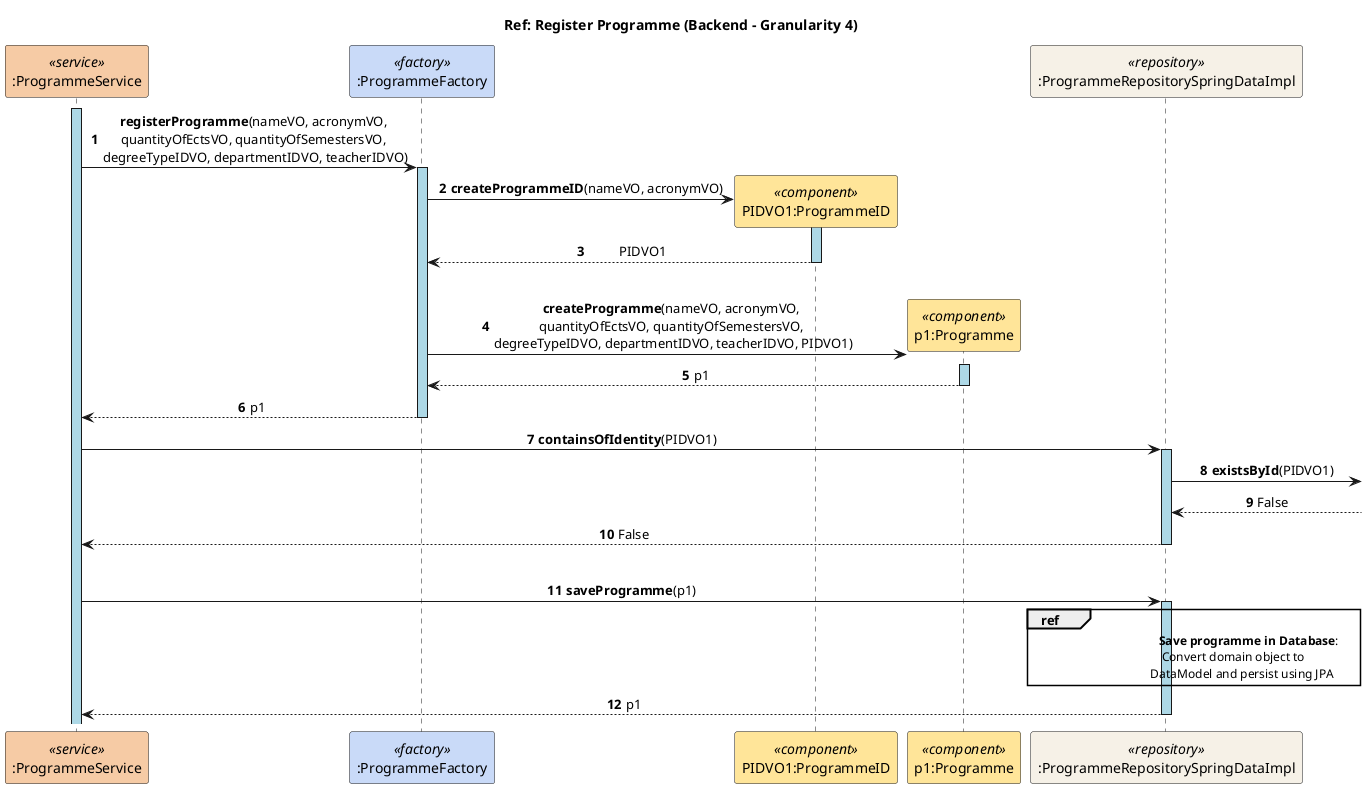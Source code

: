 @startuml
title Ref: Register Programme (Backend - Granularity 4)
skinparam sequenceLifeLineBackgroundColor lightblue
skinparam sequenceMessageAlign center
autonumber

participant ":ProgrammeService" as ProgrammeService <<service>> #F6CBA5
participant ":ProgrammeFactory" as ProgrammeFactory <<factory>> #C9DAF8
participant "PIDVO1:ProgrammeID" as ProgrammeID <<component>> #FFE599
participant "p1:Programme" as Programme <<component>> #FFE599
participant ":ProgrammeRepositorySpringDataImpl" as ProgrammeRepository <<repository>> #F6F1E7

activate ProgrammeService
ProgrammeService -> ProgrammeFactory ++: **registerProgramme**(nameVO, acronymVO, \nquantityOfEctsVO, quantityOfSemestersVO, \ndegreeTypeIDVO, departmentIDVO, teacherIDVO)

ProgrammeFactory -> ProgrammeID **: **createProgrammeID**(nameVO, acronymVO)
activate ProgrammeID
ProgrammeID --> ProgrammeFactory --: \t PIDVO1
|||
ProgrammeFactory -> Programme **: **createProgramme**(nameVO, acronymVO, \nquantityOfEctsVO, quantityOfSemestersVO, \ndegreeTypeIDVO, departmentIDVO, teacherIDVO, PIDVO1)
activate Programme

Programme --> ProgrammeFactory --: p1
ProgrammeFactory --> ProgrammeService --: p1

ProgrammeService -> ProgrammeRepository++: **containsOfIdentity**(PIDVO1)
ProgrammeRepository -> : **existsById**(PIDVO1)
ProgrammeRepository <-- : False
ProgrammeRepository --> ProgrammeService-- : False
|||
ProgrammeService -> ProgrammeRepository ++: **saveProgramme**(p1)

ref over ProgrammeRepository
       \t\t\t\t   **Save programme in Database**:
    \t \t \t Convert domain object to
    \t\t\t\t      DataModel and persist using JPA\t
end ref

ProgrammeRepository --> ProgrammeService --: p1
@enduml